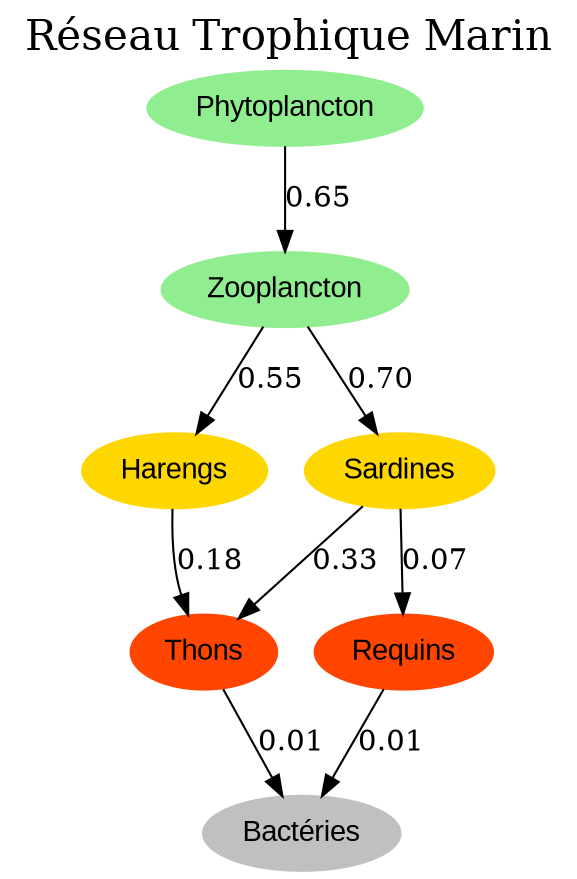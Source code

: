 digraph reseau_trophique {
    label="Réseau Trophique Marin";
    labelloc="top";
    fontsize=20;

    // Couleurs des groupes
    node [style=filled, fontname="Arial"];
    "Phytoplancton" [color=lightgreen];
    "Zooplancton" [color=lightgreen];
    "Harengs" [color=gold];
    "Sardines" [color=gold];
    "Thons" [color=orangered];
    "Requins" [color=orangered];
    "Bactéries" [color=gray];

    // Relations avec pondération en décimal
    "Phytoplancton" -> "Zooplancton" [label="0.65"];
    "Zooplancton" -> "Harengs" [label="0.55"];
    "Zooplancton" -> "Sardines" [label="0.70"];
    "Harengs" -> "Thons" [label="0.18"];
    "Sardines" -> "Thons" [label="0.33"];
    "Sardines" -> "Requins" [label="0.07"];
    "Thons" -> "Bactéries" [label="0.01"];
    "Requins" -> "Bactéries" [label="0.01"];
}

